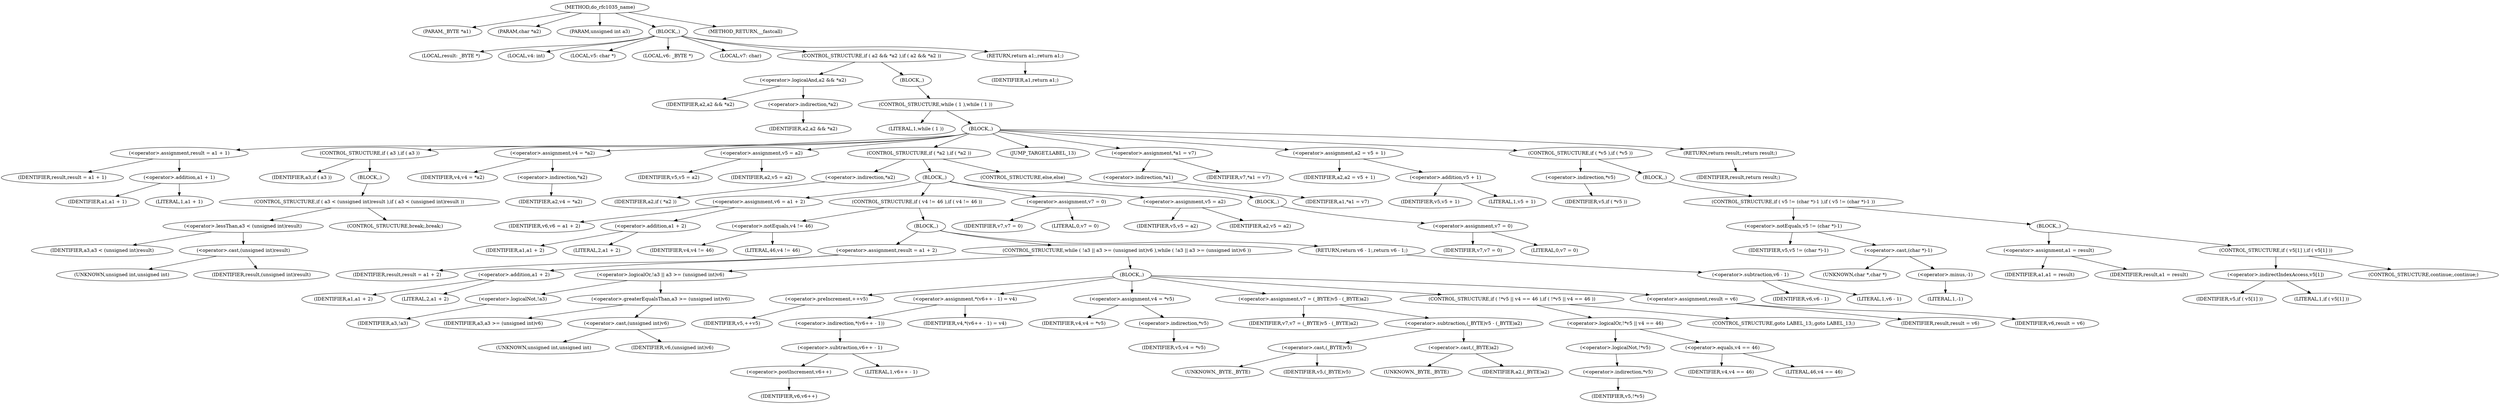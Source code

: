 digraph do_rfc1035_name {  
"1000106" [label = "(METHOD,do_rfc1035_name)" ]
"1000107" [label = "(PARAM,_BYTE *a1)" ]
"1000108" [label = "(PARAM,char *a2)" ]
"1000109" [label = "(PARAM,unsigned int a3)" ]
"1000110" [label = "(BLOCK,,)" ]
"1000111" [label = "(LOCAL,result: _BYTE *)" ]
"1000112" [label = "(LOCAL,v4: int)" ]
"1000113" [label = "(LOCAL,v5: char *)" ]
"1000114" [label = "(LOCAL,v6: _BYTE *)" ]
"1000115" [label = "(LOCAL,v7: char)" ]
"1000116" [label = "(CONTROL_STRUCTURE,if ( a2 && *a2 ),if ( a2 && *a2 ))" ]
"1000117" [label = "(<operator>.logicalAnd,a2 && *a2)" ]
"1000118" [label = "(IDENTIFIER,a2,a2 && *a2)" ]
"1000119" [label = "(<operator>.indirection,*a2)" ]
"1000120" [label = "(IDENTIFIER,a2,a2 && *a2)" ]
"1000121" [label = "(BLOCK,,)" ]
"1000122" [label = "(CONTROL_STRUCTURE,while ( 1 ),while ( 1 ))" ]
"1000123" [label = "(LITERAL,1,while ( 1 ))" ]
"1000124" [label = "(BLOCK,,)" ]
"1000125" [label = "(<operator>.assignment,result = a1 + 1)" ]
"1000126" [label = "(IDENTIFIER,result,result = a1 + 1)" ]
"1000127" [label = "(<operator>.addition,a1 + 1)" ]
"1000128" [label = "(IDENTIFIER,a1,a1 + 1)" ]
"1000129" [label = "(LITERAL,1,a1 + 1)" ]
"1000130" [label = "(CONTROL_STRUCTURE,if ( a3 ),if ( a3 ))" ]
"1000131" [label = "(IDENTIFIER,a3,if ( a3 ))" ]
"1000132" [label = "(BLOCK,,)" ]
"1000133" [label = "(CONTROL_STRUCTURE,if ( a3 < (unsigned int)result ),if ( a3 < (unsigned int)result ))" ]
"1000134" [label = "(<operator>.lessThan,a3 < (unsigned int)result)" ]
"1000135" [label = "(IDENTIFIER,a3,a3 < (unsigned int)result)" ]
"1000136" [label = "(<operator>.cast,(unsigned int)result)" ]
"1000137" [label = "(UNKNOWN,unsigned int,unsigned int)" ]
"1000138" [label = "(IDENTIFIER,result,(unsigned int)result)" ]
"1000139" [label = "(CONTROL_STRUCTURE,break;,break;)" ]
"1000140" [label = "(<operator>.assignment,v4 = *a2)" ]
"1000141" [label = "(IDENTIFIER,v4,v4 = *a2)" ]
"1000142" [label = "(<operator>.indirection,*a2)" ]
"1000143" [label = "(IDENTIFIER,a2,v4 = *a2)" ]
"1000144" [label = "(<operator>.assignment,v5 = a2)" ]
"1000145" [label = "(IDENTIFIER,v5,v5 = a2)" ]
"1000146" [label = "(IDENTIFIER,a2,v5 = a2)" ]
"1000147" [label = "(CONTROL_STRUCTURE,if ( *a2 ),if ( *a2 ))" ]
"1000148" [label = "(<operator>.indirection,*a2)" ]
"1000149" [label = "(IDENTIFIER,a2,if ( *a2 ))" ]
"1000150" [label = "(BLOCK,,)" ]
"1000151" [label = "(<operator>.assignment,v6 = a1 + 2)" ]
"1000152" [label = "(IDENTIFIER,v6,v6 = a1 + 2)" ]
"1000153" [label = "(<operator>.addition,a1 + 2)" ]
"1000154" [label = "(IDENTIFIER,a1,a1 + 2)" ]
"1000155" [label = "(LITERAL,2,a1 + 2)" ]
"1000156" [label = "(CONTROL_STRUCTURE,if ( v4 != 46 ),if ( v4 != 46 ))" ]
"1000157" [label = "(<operator>.notEquals,v4 != 46)" ]
"1000158" [label = "(IDENTIFIER,v4,v4 != 46)" ]
"1000159" [label = "(LITERAL,46,v4 != 46)" ]
"1000160" [label = "(BLOCK,,)" ]
"1000161" [label = "(<operator>.assignment,result = a1 + 2)" ]
"1000162" [label = "(IDENTIFIER,result,result = a1 + 2)" ]
"1000163" [label = "(<operator>.addition,a1 + 2)" ]
"1000164" [label = "(IDENTIFIER,a1,a1 + 2)" ]
"1000165" [label = "(LITERAL,2,a1 + 2)" ]
"1000166" [label = "(CONTROL_STRUCTURE,while ( !a3 || a3 >= (unsigned int)v6 ),while ( !a3 || a3 >= (unsigned int)v6 ))" ]
"1000167" [label = "(<operator>.logicalOr,!a3 || a3 >= (unsigned int)v6)" ]
"1000168" [label = "(<operator>.logicalNot,!a3)" ]
"1000169" [label = "(IDENTIFIER,a3,!a3)" ]
"1000170" [label = "(<operator>.greaterEqualsThan,a3 >= (unsigned int)v6)" ]
"1000171" [label = "(IDENTIFIER,a3,a3 >= (unsigned int)v6)" ]
"1000172" [label = "(<operator>.cast,(unsigned int)v6)" ]
"1000173" [label = "(UNKNOWN,unsigned int,unsigned int)" ]
"1000174" [label = "(IDENTIFIER,v6,(unsigned int)v6)" ]
"1000175" [label = "(BLOCK,,)" ]
"1000176" [label = "(<operator>.preIncrement,++v5)" ]
"1000177" [label = "(IDENTIFIER,v5,++v5)" ]
"1000178" [label = "(<operator>.assignment,*(v6++ - 1) = v4)" ]
"1000179" [label = "(<operator>.indirection,*(v6++ - 1))" ]
"1000180" [label = "(<operator>.subtraction,v6++ - 1)" ]
"1000181" [label = "(<operator>.postIncrement,v6++)" ]
"1000182" [label = "(IDENTIFIER,v6,v6++)" ]
"1000183" [label = "(LITERAL,1,v6++ - 1)" ]
"1000184" [label = "(IDENTIFIER,v4,*(v6++ - 1) = v4)" ]
"1000185" [label = "(<operator>.assignment,v4 = *v5)" ]
"1000186" [label = "(IDENTIFIER,v4,v4 = *v5)" ]
"1000187" [label = "(<operator>.indirection,*v5)" ]
"1000188" [label = "(IDENTIFIER,v5,v4 = *v5)" ]
"1000189" [label = "(<operator>.assignment,v7 = (_BYTE)v5 - (_BYTE)a2)" ]
"1000190" [label = "(IDENTIFIER,v7,v7 = (_BYTE)v5 - (_BYTE)a2)" ]
"1000191" [label = "(<operator>.subtraction,(_BYTE)v5 - (_BYTE)a2)" ]
"1000192" [label = "(<operator>.cast,(_BYTE)v5)" ]
"1000193" [label = "(UNKNOWN,_BYTE,_BYTE)" ]
"1000194" [label = "(IDENTIFIER,v5,(_BYTE)v5)" ]
"1000195" [label = "(<operator>.cast,(_BYTE)a2)" ]
"1000196" [label = "(UNKNOWN,_BYTE,_BYTE)" ]
"1000197" [label = "(IDENTIFIER,a2,(_BYTE)a2)" ]
"1000198" [label = "(CONTROL_STRUCTURE,if ( !*v5 || v4 == 46 ),if ( !*v5 || v4 == 46 ))" ]
"1000199" [label = "(<operator>.logicalOr,!*v5 || v4 == 46)" ]
"1000200" [label = "(<operator>.logicalNot,!*v5)" ]
"1000201" [label = "(<operator>.indirection,*v5)" ]
"1000202" [label = "(IDENTIFIER,v5,!*v5)" ]
"1000203" [label = "(<operator>.equals,v4 == 46)" ]
"1000204" [label = "(IDENTIFIER,v4,v4 == 46)" ]
"1000205" [label = "(LITERAL,46,v4 == 46)" ]
"1000206" [label = "(CONTROL_STRUCTURE,goto LABEL_13;,goto LABEL_13;)" ]
"1000207" [label = "(<operator>.assignment,result = v6)" ]
"1000208" [label = "(IDENTIFIER,result,result = v6)" ]
"1000209" [label = "(IDENTIFIER,v6,result = v6)" ]
"1000210" [label = "(RETURN,return v6 - 1;,return v6 - 1;)" ]
"1000211" [label = "(<operator>.subtraction,v6 - 1)" ]
"1000212" [label = "(IDENTIFIER,v6,v6 - 1)" ]
"1000213" [label = "(LITERAL,1,v6 - 1)" ]
"1000214" [label = "(<operator>.assignment,v7 = 0)" ]
"1000215" [label = "(IDENTIFIER,v7,v7 = 0)" ]
"1000216" [label = "(LITERAL,0,v7 = 0)" ]
"1000217" [label = "(<operator>.assignment,v5 = a2)" ]
"1000218" [label = "(IDENTIFIER,v5,v5 = a2)" ]
"1000219" [label = "(IDENTIFIER,a2,v5 = a2)" ]
"1000220" [label = "(CONTROL_STRUCTURE,else,else)" ]
"1000221" [label = "(BLOCK,,)" ]
"1000222" [label = "(<operator>.assignment,v7 = 0)" ]
"1000223" [label = "(IDENTIFIER,v7,v7 = 0)" ]
"1000224" [label = "(LITERAL,0,v7 = 0)" ]
"1000225" [label = "(JUMP_TARGET,LABEL_13)" ]
"1000226" [label = "(<operator>.assignment,*a1 = v7)" ]
"1000227" [label = "(<operator>.indirection,*a1)" ]
"1000228" [label = "(IDENTIFIER,a1,*a1 = v7)" ]
"1000229" [label = "(IDENTIFIER,v7,*a1 = v7)" ]
"1000230" [label = "(<operator>.assignment,a2 = v5 + 1)" ]
"1000231" [label = "(IDENTIFIER,a2,a2 = v5 + 1)" ]
"1000232" [label = "(<operator>.addition,v5 + 1)" ]
"1000233" [label = "(IDENTIFIER,v5,v5 + 1)" ]
"1000234" [label = "(LITERAL,1,v5 + 1)" ]
"1000235" [label = "(CONTROL_STRUCTURE,if ( *v5 ),if ( *v5 ))" ]
"1000236" [label = "(<operator>.indirection,*v5)" ]
"1000237" [label = "(IDENTIFIER,v5,if ( *v5 ))" ]
"1000238" [label = "(BLOCK,,)" ]
"1000239" [label = "(CONTROL_STRUCTURE,if ( v5 != (char *)-1 ),if ( v5 != (char *)-1 ))" ]
"1000240" [label = "(<operator>.notEquals,v5 != (char *)-1)" ]
"1000241" [label = "(IDENTIFIER,v5,v5 != (char *)-1)" ]
"1000242" [label = "(<operator>.cast,(char *)-1)" ]
"1000243" [label = "(UNKNOWN,char *,char *)" ]
"1000244" [label = "(<operator>.minus,-1)" ]
"1000245" [label = "(LITERAL,1,-1)" ]
"1000246" [label = "(BLOCK,,)" ]
"1000247" [label = "(<operator>.assignment,a1 = result)" ]
"1000248" [label = "(IDENTIFIER,a1,a1 = result)" ]
"1000249" [label = "(IDENTIFIER,result,a1 = result)" ]
"1000250" [label = "(CONTROL_STRUCTURE,if ( v5[1] ),if ( v5[1] ))" ]
"1000251" [label = "(<operator>.indirectIndexAccess,v5[1])" ]
"1000252" [label = "(IDENTIFIER,v5,if ( v5[1] ))" ]
"1000253" [label = "(LITERAL,1,if ( v5[1] ))" ]
"1000254" [label = "(CONTROL_STRUCTURE,continue;,continue;)" ]
"1000255" [label = "(RETURN,return result;,return result;)" ]
"1000256" [label = "(IDENTIFIER,result,return result;)" ]
"1000257" [label = "(RETURN,return a1;,return a1;)" ]
"1000258" [label = "(IDENTIFIER,a1,return a1;)" ]
"1000259" [label = "(METHOD_RETURN,__fastcall)" ]
  "1000106" -> "1000107" 
  "1000106" -> "1000108" 
  "1000106" -> "1000109" 
  "1000106" -> "1000110" 
  "1000106" -> "1000259" 
  "1000110" -> "1000111" 
  "1000110" -> "1000112" 
  "1000110" -> "1000113" 
  "1000110" -> "1000114" 
  "1000110" -> "1000115" 
  "1000110" -> "1000116" 
  "1000110" -> "1000257" 
  "1000116" -> "1000117" 
  "1000116" -> "1000121" 
  "1000117" -> "1000118" 
  "1000117" -> "1000119" 
  "1000119" -> "1000120" 
  "1000121" -> "1000122" 
  "1000122" -> "1000123" 
  "1000122" -> "1000124" 
  "1000124" -> "1000125" 
  "1000124" -> "1000130" 
  "1000124" -> "1000140" 
  "1000124" -> "1000144" 
  "1000124" -> "1000147" 
  "1000124" -> "1000225" 
  "1000124" -> "1000226" 
  "1000124" -> "1000230" 
  "1000124" -> "1000235" 
  "1000124" -> "1000255" 
  "1000125" -> "1000126" 
  "1000125" -> "1000127" 
  "1000127" -> "1000128" 
  "1000127" -> "1000129" 
  "1000130" -> "1000131" 
  "1000130" -> "1000132" 
  "1000132" -> "1000133" 
  "1000133" -> "1000134" 
  "1000133" -> "1000139" 
  "1000134" -> "1000135" 
  "1000134" -> "1000136" 
  "1000136" -> "1000137" 
  "1000136" -> "1000138" 
  "1000140" -> "1000141" 
  "1000140" -> "1000142" 
  "1000142" -> "1000143" 
  "1000144" -> "1000145" 
  "1000144" -> "1000146" 
  "1000147" -> "1000148" 
  "1000147" -> "1000150" 
  "1000147" -> "1000220" 
  "1000148" -> "1000149" 
  "1000150" -> "1000151" 
  "1000150" -> "1000156" 
  "1000150" -> "1000214" 
  "1000150" -> "1000217" 
  "1000151" -> "1000152" 
  "1000151" -> "1000153" 
  "1000153" -> "1000154" 
  "1000153" -> "1000155" 
  "1000156" -> "1000157" 
  "1000156" -> "1000160" 
  "1000157" -> "1000158" 
  "1000157" -> "1000159" 
  "1000160" -> "1000161" 
  "1000160" -> "1000166" 
  "1000160" -> "1000210" 
  "1000161" -> "1000162" 
  "1000161" -> "1000163" 
  "1000163" -> "1000164" 
  "1000163" -> "1000165" 
  "1000166" -> "1000167" 
  "1000166" -> "1000175" 
  "1000167" -> "1000168" 
  "1000167" -> "1000170" 
  "1000168" -> "1000169" 
  "1000170" -> "1000171" 
  "1000170" -> "1000172" 
  "1000172" -> "1000173" 
  "1000172" -> "1000174" 
  "1000175" -> "1000176" 
  "1000175" -> "1000178" 
  "1000175" -> "1000185" 
  "1000175" -> "1000189" 
  "1000175" -> "1000198" 
  "1000175" -> "1000207" 
  "1000176" -> "1000177" 
  "1000178" -> "1000179" 
  "1000178" -> "1000184" 
  "1000179" -> "1000180" 
  "1000180" -> "1000181" 
  "1000180" -> "1000183" 
  "1000181" -> "1000182" 
  "1000185" -> "1000186" 
  "1000185" -> "1000187" 
  "1000187" -> "1000188" 
  "1000189" -> "1000190" 
  "1000189" -> "1000191" 
  "1000191" -> "1000192" 
  "1000191" -> "1000195" 
  "1000192" -> "1000193" 
  "1000192" -> "1000194" 
  "1000195" -> "1000196" 
  "1000195" -> "1000197" 
  "1000198" -> "1000199" 
  "1000198" -> "1000206" 
  "1000199" -> "1000200" 
  "1000199" -> "1000203" 
  "1000200" -> "1000201" 
  "1000201" -> "1000202" 
  "1000203" -> "1000204" 
  "1000203" -> "1000205" 
  "1000207" -> "1000208" 
  "1000207" -> "1000209" 
  "1000210" -> "1000211" 
  "1000211" -> "1000212" 
  "1000211" -> "1000213" 
  "1000214" -> "1000215" 
  "1000214" -> "1000216" 
  "1000217" -> "1000218" 
  "1000217" -> "1000219" 
  "1000220" -> "1000221" 
  "1000221" -> "1000222" 
  "1000222" -> "1000223" 
  "1000222" -> "1000224" 
  "1000226" -> "1000227" 
  "1000226" -> "1000229" 
  "1000227" -> "1000228" 
  "1000230" -> "1000231" 
  "1000230" -> "1000232" 
  "1000232" -> "1000233" 
  "1000232" -> "1000234" 
  "1000235" -> "1000236" 
  "1000235" -> "1000238" 
  "1000236" -> "1000237" 
  "1000238" -> "1000239" 
  "1000239" -> "1000240" 
  "1000239" -> "1000246" 
  "1000240" -> "1000241" 
  "1000240" -> "1000242" 
  "1000242" -> "1000243" 
  "1000242" -> "1000244" 
  "1000244" -> "1000245" 
  "1000246" -> "1000247" 
  "1000246" -> "1000250" 
  "1000247" -> "1000248" 
  "1000247" -> "1000249" 
  "1000250" -> "1000251" 
  "1000250" -> "1000254" 
  "1000251" -> "1000252" 
  "1000251" -> "1000253" 
  "1000255" -> "1000256" 
  "1000257" -> "1000258" 
}
